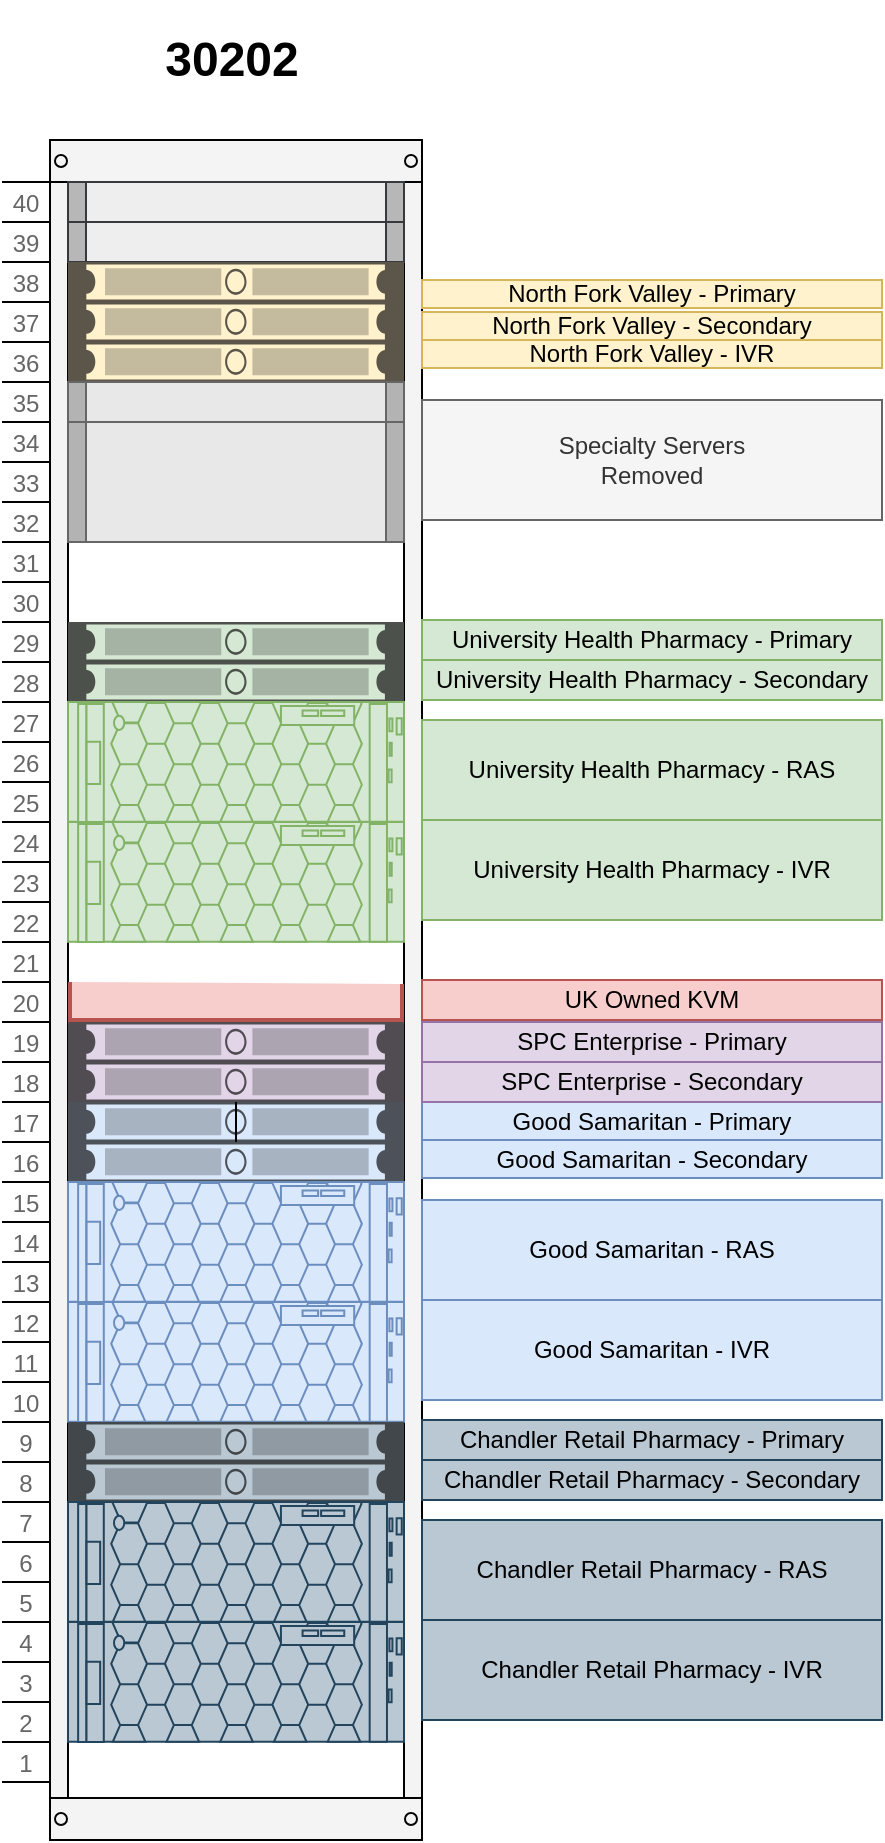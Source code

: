 <mxfile version="14.5.0" type="github" pages="3">
  <diagram id="QcT4WYxxXB78vr11Nmpd" name="Page-1">
    <mxGraphModel dx="460" dy="752" grid="1" gridSize="10" guides="1" tooltips="1" connect="1" arrows="1" fold="1" page="1" pageScale="1" pageWidth="850" pageHeight="1100" math="0" shadow="0">
      <root>
        <mxCell id="0" />
        <mxCell id="1" parent="0" />
        <mxCell id="riQT43mBiRyMyCIj4UrK-2" value="" style="html=1;verticalLabelPosition=bottom;labelBackgroundColor=#ffffff;verticalAlign=top;outlineConnect=0;shadow=0;dashed=0;shape=mxgraph.rackGeneral.container;fillColor2=#f4f4f4;container=1;collapsible=0;childLayout=rack;allowGaps=1;marginLeft=33;marginRight=9;marginTop=21;marginBottom=22;textColor=#666666;numDisp=ascend;" parent="1" vertex="1">
          <mxGeometry x="320" y="110" width="210" height="850" as="geometry" />
        </mxCell>
        <mxCell id="riQT43mBiRyMyCIj4UrK-3" value="" style="html=1;labelPosition=right;align=left;spacingLeft=15;shadow=0;dashed=0;outlineConnect=0;shape=mxgraph.rackGeneral.plate;fillColor=#eeeeee;strokeColor=#36393d;" parent="riQT43mBiRyMyCIj4UrK-2" vertex="1">
          <mxGeometry x="33" y="41" width="168" height="20" as="geometry" />
        </mxCell>
        <mxCell id="riQT43mBiRyMyCIj4UrK-27" value="" style="html=1;labelPosition=right;align=left;spacingLeft=15;shadow=0;dashed=0;outlineConnect=0;shape=mxgraph.rackGeneral.plate;fillColor=#eeeeee;strokeColor=#36393d;" parent="riQT43mBiRyMyCIj4UrK-2" vertex="1">
          <mxGeometry x="33" y="21" width="168" height="20" as="geometry" />
        </mxCell>
        <mxCell id="riQT43mBiRyMyCIj4UrK-4" value="" style="strokeColor=#d6b656;html=1;labelPosition=right;align=left;spacingLeft=15;shadow=0;dashed=0;outlineConnect=0;shape=mxgraph.rack.general.1u_rack_server;fillColor=#fff2cc;" parent="riQT43mBiRyMyCIj4UrK-2" vertex="1">
          <mxGeometry x="33" y="61" width="168" height="20" as="geometry" />
        </mxCell>
        <mxCell id="riQT43mBiRyMyCIj4UrK-5" value="" style="strokeColor=#d6b656;html=1;labelPosition=right;align=left;spacingLeft=15;shadow=0;dashed=0;outlineConnect=0;shape=mxgraph.rack.general.1u_rack_server;fillColor=#fff2cc;" parent="riQT43mBiRyMyCIj4UrK-2" vertex="1">
          <mxGeometry x="33" y="81" width="168" height="20" as="geometry" />
        </mxCell>
        <mxCell id="riQT43mBiRyMyCIj4UrK-6" value="" style="strokeColor=#d6b656;html=1;labelPosition=right;align=left;spacingLeft=15;shadow=0;dashed=0;outlineConnect=0;shape=mxgraph.rack.general.1u_rack_server;fillColor=#fff2cc;" parent="riQT43mBiRyMyCIj4UrK-2" vertex="1">
          <mxGeometry x="33" y="101" width="168" height="20" as="geometry" />
        </mxCell>
        <mxCell id="riQT43mBiRyMyCIj4UrK-7" value="" style="strokeColor=#666666;html=1;labelPosition=right;align=left;spacingLeft=15;shadow=0;dashed=0;outlineConnect=0;shape=mxgraph.rackGeneral.plate;fillColor=#e8e8e8;" parent="riQT43mBiRyMyCIj4UrK-2" vertex="1">
          <mxGeometry x="33" y="121" width="168" height="20" as="geometry" />
        </mxCell>
        <mxCell id="riQT43mBiRyMyCIj4UrK-8" value="" style="strokeColor=#666666;html=1;labelPosition=right;align=left;spacingLeft=15;shadow=0;dashed=0;outlineConnect=0;shape=mxgraph.rackGeneral.plate;fillColor=#e8e8e8;" parent="riQT43mBiRyMyCIj4UrK-2" vertex="1">
          <mxGeometry x="33" y="141" width="168" height="60" as="geometry" />
        </mxCell>
        <mxCell id="riQT43mBiRyMyCIj4UrK-10" value="" style="strokeColor=#82b366;html=1;labelPosition=right;align=left;spacingLeft=15;shadow=0;dashed=0;outlineConnect=0;shape=mxgraph.rack.general.1u_rack_server;fillColor=#d5e8d4;" parent="riQT43mBiRyMyCIj4UrK-2" vertex="1">
          <mxGeometry x="33" y="241" width="168" height="20" as="geometry" />
        </mxCell>
        <mxCell id="riQT43mBiRyMyCIj4UrK-9" value="" style="strokeColor=#82b366;html=1;labelPosition=right;align=left;spacingLeft=15;shadow=0;dashed=0;outlineConnect=0;shape=mxgraph.rack.general.1u_rack_server;fillColor=#d5e8d4;" parent="riQT43mBiRyMyCIj4UrK-2" vertex="1">
          <mxGeometry x="33" y="261" width="168" height="20" as="geometry" />
        </mxCell>
        <mxCell id="riQT43mBiRyMyCIj4UrK-15" value="" style="strokeColor=#82b366;html=1;labelPosition=right;align=left;spacingLeft=15;shadow=0;dashed=0;outlineConnect=0;shape=mxgraph.rack.dell.poweredge_r940;fillColor=#d5e8d4;" parent="riQT43mBiRyMyCIj4UrK-2" vertex="1">
          <mxGeometry x="33" y="281" width="168" height="60" as="geometry" />
        </mxCell>
        <mxCell id="riQT43mBiRyMyCIj4UrK-16" value="" style="strokeColor=#82b366;html=1;labelPosition=right;align=left;spacingLeft=15;shadow=0;dashed=0;outlineConnect=0;shape=mxgraph.rack.dell.poweredge_r940;fillColor=#d5e8d4;" parent="riQT43mBiRyMyCIj4UrK-2" vertex="1">
          <mxGeometry x="33" y="341" width="168" height="60" as="geometry" />
        </mxCell>
        <mxCell id="riQT43mBiRyMyCIj4UrK-13" value="" style="strokeColor=#b85450;html=1;labelPosition=right;align=left;spacingLeft=15;shadow=0;dashed=0;outlineConnect=0;shape=mxgraph.rackGeneral.shelf;container=1;collapsible=0;fillColor=#f8cecc;" parent="riQT43mBiRyMyCIj4UrK-2" vertex="1">
          <mxGeometry x="33" y="421" width="168" height="20" as="geometry" />
        </mxCell>
        <mxCell id="riQT43mBiRyMyCIj4UrK-19" value="" style="strokeColor=#9673a6;html=1;labelPosition=right;align=left;spacingLeft=15;shadow=0;dashed=0;outlineConnect=0;shape=mxgraph.rack.general.1u_rack_server;fillColor=#e1d5e7;" parent="riQT43mBiRyMyCIj4UrK-2" vertex="1">
          <mxGeometry x="33" y="441" width="168" height="20" as="geometry" />
        </mxCell>
        <mxCell id="riQT43mBiRyMyCIj4UrK-18" value="" style="strokeColor=#6c8ebf;html=1;labelPosition=right;align=left;spacingLeft=15;shadow=0;dashed=0;outlineConnect=0;shape=mxgraph.rack.general.1u_rack_server;fillColor=#dae8fc;" parent="riQT43mBiRyMyCIj4UrK-2" vertex="1">
          <mxGeometry x="33" y="481" width="168" height="20" as="geometry" />
        </mxCell>
        <mxCell id="riQT43mBiRyMyCIj4UrK-20" value="" style="strokeColor=#6c8ebf;html=1;labelPosition=right;align=left;spacingLeft=15;shadow=0;dashed=0;outlineConnect=0;shape=mxgraph.rack.general.1u_rack_server;fillColor=#dae8fc;" parent="riQT43mBiRyMyCIj4UrK-2" vertex="1">
          <mxGeometry x="33" y="501" width="168" height="20" as="geometry" />
        </mxCell>
        <mxCell id="riQT43mBiRyMyCIj4UrK-22" value="" style="strokeColor=#6c8ebf;html=1;labelPosition=right;align=left;spacingLeft=15;shadow=0;dashed=0;outlineConnect=0;shape=mxgraph.rack.dell.poweredge_r940;fillColor=#dae8fc;" parent="riQT43mBiRyMyCIj4UrK-2" vertex="1">
          <mxGeometry x="33" y="521" width="168" height="60" as="geometry" />
        </mxCell>
        <mxCell id="riQT43mBiRyMyCIj4UrK-21" value="" style="strokeColor=#6c8ebf;html=1;labelPosition=right;align=left;spacingLeft=15;shadow=0;dashed=0;outlineConnect=0;shape=mxgraph.rack.dell.poweredge_r940;fillColor=#dae8fc;" parent="riQT43mBiRyMyCIj4UrK-2" vertex="1">
          <mxGeometry x="33" y="581" width="168" height="60" as="geometry" />
        </mxCell>
        <mxCell id="riQT43mBiRyMyCIj4UrK-23" value="" style="strokeColor=#23445d;html=1;labelPosition=right;align=left;spacingLeft=15;shadow=0;dashed=0;outlineConnect=0;shape=mxgraph.rack.general.1u_rack_server;fillColor=#bac8d3;" parent="riQT43mBiRyMyCIj4UrK-2" vertex="1">
          <mxGeometry x="33" y="641" width="168" height="20" as="geometry" />
        </mxCell>
        <mxCell id="riQT43mBiRyMyCIj4UrK-24" value="" style="strokeColor=#23445d;html=1;labelPosition=right;align=left;spacingLeft=15;shadow=0;dashed=0;outlineConnect=0;shape=mxgraph.rack.general.1u_rack_server;fillColor=#bac8d3;" parent="riQT43mBiRyMyCIj4UrK-2" vertex="1">
          <mxGeometry x="33" y="661" width="168" height="20" as="geometry" />
        </mxCell>
        <mxCell id="riQT43mBiRyMyCIj4UrK-25" value="" style="strokeColor=#23445d;html=1;labelPosition=right;align=left;spacingLeft=15;shadow=0;dashed=0;outlineConnect=0;shape=mxgraph.rack.dell.poweredge_r940;fillColor=#bac8d3;" parent="riQT43mBiRyMyCIj4UrK-2" vertex="1">
          <mxGeometry x="33" y="681" width="168" height="60" as="geometry" />
        </mxCell>
        <mxCell id="riQT43mBiRyMyCIj4UrK-26" value="" style="strokeColor=#23445d;html=1;labelPosition=right;align=left;spacingLeft=15;shadow=0;dashed=0;outlineConnect=0;shape=mxgraph.rack.dell.poweredge_r940;fillColor=#bac8d3;" parent="riQT43mBiRyMyCIj4UrK-2" vertex="1">
          <mxGeometry x="33" y="741" width="168" height="60" as="geometry" />
        </mxCell>
        <mxCell id="riQT43mBiRyMyCIj4UrK-28" value="&lt;h1&gt;30202&lt;/h1&gt;&lt;p&gt;&lt;br&gt;&lt;/p&gt;" style="text;html=1;strokeColor=none;fillColor=none;spacing=5;spacingTop=-20;whiteSpace=wrap;overflow=hidden;rounded=0;align=center;" parent="1" vertex="1">
          <mxGeometry x="340" y="50" width="190" height="40" as="geometry" />
        </mxCell>
        <mxCell id="riQT43mBiRyMyCIj4UrK-30" value="North Fork Valley - Primary" style="text;html=1;strokeColor=#d6b656;fillColor=#fff2cc;align=center;verticalAlign=middle;whiteSpace=wrap;rounded=0;" parent="1" vertex="1">
          <mxGeometry x="530" y="180" width="230" height="14" as="geometry" />
        </mxCell>
        <mxCell id="riQT43mBiRyMyCIj4UrK-40" value="University Health Pharmacy - Primary" style="text;html=1;strokeColor=#82b366;fillColor=#d5e8d4;align=center;verticalAlign=middle;whiteSpace=wrap;rounded=0;" parent="1" vertex="1">
          <mxGeometry x="530" y="350" width="230" height="20" as="geometry" />
        </mxCell>
        <mxCell id="riQT43mBiRyMyCIj4UrK-41" value="UK Owned KVM" style="text;html=1;strokeColor=#b85450;fillColor=#f8cecc;align=center;verticalAlign=middle;whiteSpace=wrap;rounded=0;" parent="1" vertex="1">
          <mxGeometry x="530" y="530" width="230" height="20" as="geometry" />
        </mxCell>
        <mxCell id="riQT43mBiRyMyCIj4UrK-42" value="SPC Enterprise - Primary" style="text;html=1;strokeColor=#9673a6;fillColor=#e1d5e7;align=center;verticalAlign=middle;whiteSpace=wrap;rounded=0;" parent="1" vertex="1">
          <mxGeometry x="530" y="551" width="230" height="20" as="geometry" />
        </mxCell>
        <mxCell id="riQT43mBiRyMyCIj4UrK-58" style="edgeStyle=orthogonalEdgeStyle;rounded=0;orthogonalLoop=1;jettySize=auto;html=1;" parent="1" source="riQT43mBiRyMyCIj4UrK-17" target="riQT43mBiRyMyCIj4UrK-18" edge="1">
          <mxGeometry relative="1" as="geometry">
            <Array as="points" />
          </mxGeometry>
        </mxCell>
        <mxCell id="riQT43mBiRyMyCIj4UrK-43" value="Good Samaritan - Primary" style="text;html=1;strokeColor=#6c8ebf;fillColor=#dae8fc;align=center;verticalAlign=middle;whiteSpace=wrap;rounded=0;" parent="1" vertex="1">
          <mxGeometry x="530" y="591" width="230" height="19" as="geometry" />
        </mxCell>
        <mxCell id="riQT43mBiRyMyCIj4UrK-44" value="Chandler Retail Pharmacy - Primary" style="text;html=1;strokeColor=#23445d;fillColor=#bac8d3;align=center;verticalAlign=middle;whiteSpace=wrap;rounded=0;" parent="1" vertex="1">
          <mxGeometry x="530" y="750" width="230" height="20" as="geometry" />
        </mxCell>
        <mxCell id="vxw6uvR7-xGOI6cU_YcJ-2" value="North Fork Valley - Secondary" style="text;html=1;strokeColor=#d6b656;fillColor=#fff2cc;align=center;verticalAlign=middle;whiteSpace=wrap;rounded=0;" vertex="1" parent="1">
          <mxGeometry x="530" y="196" width="230" height="14" as="geometry" />
        </mxCell>
        <mxCell id="vxw6uvR7-xGOI6cU_YcJ-5" value="North Fork Valley - IVR" style="text;html=1;strokeColor=#d6b656;fillColor=#fff2cc;align=center;verticalAlign=middle;whiteSpace=wrap;rounded=0;" vertex="1" parent="1">
          <mxGeometry x="530" y="210" width="230" height="14" as="geometry" />
        </mxCell>
        <mxCell id="riQT43mBiRyMyCIj4UrK-39" value="Specialty Servers&lt;br&gt;Removed" style="text;html=1;strokeColor=#666666;fillColor=#f5f5f5;align=center;verticalAlign=middle;whiteSpace=wrap;rounded=0;fontColor=#333333;" parent="1" vertex="1">
          <mxGeometry x="530" y="240" width="230" height="60" as="geometry" />
        </mxCell>
        <mxCell id="riQT43mBiRyMyCIj4UrK-17" value="" style="strokeColor=#9673a6;html=1;labelPosition=right;align=left;spacingLeft=15;shadow=0;dashed=0;outlineConnect=0;shape=mxgraph.rack.general.1u_rack_server;fillColor=#e1d5e7;" parent="1" vertex="1">
          <mxGeometry x="353" y="571" width="168" height="20" as="geometry" />
        </mxCell>
        <mxCell id="vxw6uvR7-xGOI6cU_YcJ-9" value="University Health Pharmacy - Primary" style="text;html=1;strokeColor=#82b366;fillColor=#d5e8d4;align=center;verticalAlign=middle;whiteSpace=wrap;rounded=0;" vertex="1" parent="1">
          <mxGeometry x="530" y="370" width="230" height="20" as="geometry" />
        </mxCell>
        <mxCell id="vxw6uvR7-xGOI6cU_YcJ-11" value="University Health Pharmacy - RAS" style="text;html=1;strokeColor=#82b366;fillColor=#d5e8d4;align=center;verticalAlign=middle;whiteSpace=wrap;rounded=0;" vertex="1" parent="1">
          <mxGeometry x="530" y="400" width="230" height="50" as="geometry" />
        </mxCell>
        <mxCell id="vxw6uvR7-xGOI6cU_YcJ-13" value="University Health Pharmacy - Secondary" style="text;html=1;strokeColor=#82b366;fillColor=#d5e8d4;align=center;verticalAlign=middle;whiteSpace=wrap;rounded=0;" vertex="1" parent="1">
          <mxGeometry x="530" y="370" width="230" height="20" as="geometry" />
        </mxCell>
        <mxCell id="vxw6uvR7-xGOI6cU_YcJ-17" value="University Health Pharmacy - IVR" style="text;html=1;strokeColor=#82b366;fillColor=#d5e8d4;align=center;verticalAlign=middle;whiteSpace=wrap;rounded=0;" vertex="1" parent="1">
          <mxGeometry x="530" y="450" width="230" height="50" as="geometry" />
        </mxCell>
        <mxCell id="vxw6uvR7-xGOI6cU_YcJ-19" value="SPC Enterprise - Secondary" style="text;html=1;strokeColor=#9673a6;fillColor=#e1d5e7;align=center;verticalAlign=middle;whiteSpace=wrap;rounded=0;" vertex="1" parent="1">
          <mxGeometry x="530" y="571" width="230" height="20" as="geometry" />
        </mxCell>
        <mxCell id="vxw6uvR7-xGOI6cU_YcJ-21" value="Good Samaritan - Secondary" style="text;html=1;strokeColor=#6c8ebf;fillColor=#dae8fc;align=center;verticalAlign=middle;whiteSpace=wrap;rounded=0;" vertex="1" parent="1">
          <mxGeometry x="530" y="610" width="230" height="19" as="geometry" />
        </mxCell>
        <mxCell id="vxw6uvR7-xGOI6cU_YcJ-23" value="Good Samaritan - RAS" style="text;html=1;strokeColor=#6c8ebf;fillColor=#dae8fc;align=center;verticalAlign=middle;whiteSpace=wrap;rounded=0;" vertex="1" parent="1">
          <mxGeometry x="530" y="640" width="230" height="50" as="geometry" />
        </mxCell>
        <mxCell id="vxw6uvR7-xGOI6cU_YcJ-25" value="Good Samaritan - IVR" style="text;html=1;strokeColor=#6c8ebf;fillColor=#dae8fc;align=center;verticalAlign=middle;whiteSpace=wrap;rounded=0;" vertex="1" parent="1">
          <mxGeometry x="530" y="690" width="230" height="50" as="geometry" />
        </mxCell>
        <mxCell id="vxw6uvR7-xGOI6cU_YcJ-27" value="Chandler Retail Pharmacy - Secondary" style="text;html=1;strokeColor=#23445d;fillColor=#bac8d3;align=center;verticalAlign=middle;whiteSpace=wrap;rounded=0;" vertex="1" parent="1">
          <mxGeometry x="530" y="770" width="230" height="20" as="geometry" />
        </mxCell>
        <mxCell id="vxw6uvR7-xGOI6cU_YcJ-29" value="Chandler Retail Pharmacy - RAS" style="text;html=1;strokeColor=#23445d;fillColor=#bac8d3;align=center;verticalAlign=middle;whiteSpace=wrap;rounded=0;" vertex="1" parent="1">
          <mxGeometry x="530" y="800" width="230" height="50" as="geometry" />
        </mxCell>
        <mxCell id="vxw6uvR7-xGOI6cU_YcJ-31" value="Chandler Retail Pharmacy - IVR" style="text;html=1;strokeColor=#23445d;fillColor=#bac8d3;align=center;verticalAlign=middle;whiteSpace=wrap;rounded=0;" vertex="1" parent="1">
          <mxGeometry x="530" y="850" width="230" height="50" as="geometry" />
        </mxCell>
      </root>
    </mxGraphModel>
  </diagram>
  <diagram id="xYkLo5KB-uvO5oBvIuHY" name="Page-2">
    <mxGraphModel dx="460" dy="752" grid="1" gridSize="10" guides="1" tooltips="1" connect="1" arrows="1" fold="1" page="1" pageScale="1" pageWidth="850" pageHeight="1100" math="0" shadow="0">
      <root>
        <mxCell id="zFgZ9hsOf5gYY-8B4Prh-0" />
        <mxCell id="zFgZ9hsOf5gYY-8B4Prh-1" parent="zFgZ9hsOf5gYY-8B4Prh-0" />
        <mxCell id="zFgZ9hsOf5gYY-8B4Prh-2" value="" style="strokeColor=#666666;html=1;verticalLabelPosition=bottom;labelBackgroundColor=#ffffff;verticalAlign=top;outlineConnect=0;shadow=0;dashed=0;shape=mxgraph.rackGeneral.container;fillColor2=#f4f4f4;container=1;collapsible=0;childLayout=rack;allowGaps=1;marginLeft=33;marginRight=9;marginTop=21;marginBottom=22;textColor=#666666;numDisp=ascend;" parent="zFgZ9hsOf5gYY-8B4Prh-1" vertex="1">
          <mxGeometry x="320" y="100" width="210" height="670" as="geometry" />
        </mxCell>
        <mxCell id="zFgZ9hsOf5gYY-8B4Prh-22" value="" style="strokeColor=#666666;html=1;labelPosition=right;align=left;spacingLeft=15;shadow=0;dashed=0;outlineConnect=0;shape=mxgraph.rackGeneral.plate;fillColor=#e8e8e8;" parent="zFgZ9hsOf5gYY-8B4Prh-2" vertex="1">
          <mxGeometry x="33" y="21" width="168" height="60" as="geometry" />
        </mxCell>
        <mxCell id="zFgZ9hsOf5gYY-8B4Prh-21" value="" style="strokeColor=#666666;html=1;labelPosition=right;align=left;spacingLeft=15;shadow=0;dashed=0;outlineConnect=0;shape=mxgraph.rackGeneral.plate;fillColor=#e8e8e8;" parent="zFgZ9hsOf5gYY-8B4Prh-2" vertex="1">
          <mxGeometry x="33" y="81" width="168" height="20" as="geometry" />
        </mxCell>
        <mxCell id="zFgZ9hsOf5gYY-8B4Prh-23" value="" style="strokeColor=#666666;html=1;labelPosition=right;align=left;spacingLeft=15;shadow=0;dashed=0;outlineConnect=0;shape=mxgraph.rackGeneral.plate;fillColor=#e8e8e8;" parent="zFgZ9hsOf5gYY-8B4Prh-2" vertex="1">
          <mxGeometry x="33" y="101" width="168" height="20" as="geometry" />
        </mxCell>
        <mxCell id="zFgZ9hsOf5gYY-8B4Prh-20" value="" style="strokeColor=#6c8ebf;html=1;labelPosition=right;align=left;spacingLeft=15;shadow=0;dashed=0;outlineConnect=0;shape=mxgraph.rack.general.1u_rack_server;fillColor=#dae8fc;" parent="zFgZ9hsOf5gYY-8B4Prh-2" vertex="1">
          <mxGeometry x="33" y="141" width="168" height="20" as="geometry" />
        </mxCell>
        <mxCell id="zFgZ9hsOf5gYY-8B4Prh-19" value="" style="strokeColor=#6c8ebf;html=1;labelPosition=right;align=left;spacingLeft=15;shadow=0;dashed=0;outlineConnect=0;shape=mxgraph.rack.general.1u_rack_server;fillColor=#dae8fc;" parent="zFgZ9hsOf5gYY-8B4Prh-2" vertex="1">
          <mxGeometry x="33" y="161" width="168" height="20" as="geometry" />
        </mxCell>
        <mxCell id="zFgZ9hsOf5gYY-8B4Prh-18" value="" style="strokeColor=#6c8ebf;html=1;labelPosition=right;align=left;spacingLeft=15;shadow=0;dashed=0;outlineConnect=0;shape=mxgraph.rack.general.1u_rack_server;fillColor=#dae8fc;" parent="zFgZ9hsOf5gYY-8B4Prh-2" vertex="1">
          <mxGeometry x="33" y="181" width="168" height="20" as="geometry" />
        </mxCell>
        <mxCell id="zFgZ9hsOf5gYY-8B4Prh-17" value="" style="strokeColor=#666666;html=1;labelPosition=right;align=left;spacingLeft=15;shadow=0;dashed=0;outlineConnect=0;shape=mxgraph.rackGeneral.plate;fillColor=#e8e8e8;" parent="zFgZ9hsOf5gYY-8B4Prh-2" vertex="1">
          <mxGeometry x="33" y="201" width="168" height="20" as="geometry" />
        </mxCell>
        <mxCell id="zFgZ9hsOf5gYY-8B4Prh-16" value="" style="strokeColor=#b85450;html=1;labelPosition=right;align=left;spacingLeft=15;shadow=0;dashed=0;outlineConnect=0;shape=mxgraph.rackGeneral.shelf;container=1;collapsible=0;fillColor=#f8cecc;" parent="zFgZ9hsOf5gYY-8B4Prh-2" vertex="1">
          <mxGeometry x="33" y="221" width="168" height="20" as="geometry" />
        </mxCell>
        <mxCell id="zFgZ9hsOf5gYY-8B4Prh-14" value="" style="strokeColor=#666666;html=1;labelPosition=right;align=left;spacingLeft=15;shadow=0;dashed=0;outlineConnect=0;shape=mxgraph.rack.dell.poweredge_c4140;" parent="zFgZ9hsOf5gYY-8B4Prh-2" vertex="1">
          <mxGeometry x="33" y="241" width="168" height="20" as="geometry" />
        </mxCell>
        <mxCell id="zFgZ9hsOf5gYY-8B4Prh-15" value="" style="strokeColor=#666666;html=1;labelPosition=right;align=left;spacingLeft=15;shadow=0;dashed=0;outlineConnect=0;shape=mxgraph.rack.dell.poweredge_c4140;" parent="zFgZ9hsOf5gYY-8B4Prh-2" vertex="1">
          <mxGeometry x="33" y="261" width="168" height="20" as="geometry" />
        </mxCell>
        <mxCell id="zFgZ9hsOf5gYY-8B4Prh-12" value="" style="strokeColor=#d6b656;html=1;labelPosition=right;align=left;spacingLeft=15;shadow=0;dashed=0;outlineConnect=0;shape=mxgraph.rack.general.1u_rack_server;fillColor=#fff2cc;" parent="zFgZ9hsOf5gYY-8B4Prh-2" vertex="1">
          <mxGeometry x="33" y="281" width="168" height="20" as="geometry" />
        </mxCell>
        <mxCell id="zFgZ9hsOf5gYY-8B4Prh-13" value="" style="strokeColor=#d6b656;html=1;labelPosition=right;align=left;spacingLeft=15;shadow=0;dashed=0;outlineConnect=0;shape=mxgraph.rack.general.1u_rack_server;fillColor=#fff2cc;" parent="zFgZ9hsOf5gYY-8B4Prh-2" vertex="1">
          <mxGeometry x="33" y="301" width="168" height="20" as="geometry" />
        </mxCell>
        <mxCell id="zFgZ9hsOf5gYY-8B4Prh-11" value="" style="strokeColor=#666666;html=1;labelPosition=right;align=left;spacingLeft=15;shadow=0;dashed=0;outlineConnect=0;shape=mxgraph.rack.dell.poweredge_c4140;" parent="zFgZ9hsOf5gYY-8B4Prh-2" vertex="1">
          <mxGeometry x="33" y="321" width="168" height="20" as="geometry" />
        </mxCell>
        <mxCell id="zFgZ9hsOf5gYY-8B4Prh-10" value="" style="strokeColor=#9673a6;html=1;labelPosition=right;align=left;spacingLeft=15;shadow=0;dashed=0;outlineConnect=0;shape=mxgraph.rack.general.1u_rack_server;fillColor=#e1d5e7;" parent="zFgZ9hsOf5gYY-8B4Prh-2" vertex="1">
          <mxGeometry x="33" y="341" width="168" height="20" as="geometry" />
        </mxCell>
        <mxCell id="zFgZ9hsOf5gYY-8B4Prh-9" value="" style="strokeColor=#9673a6;html=1;labelPosition=right;align=left;spacingLeft=15;shadow=0;dashed=0;outlineConnect=0;shape=mxgraph.rack.general.1u_rack_server;fillColor=#e1d5e7;" parent="zFgZ9hsOf5gYY-8B4Prh-2" vertex="1">
          <mxGeometry x="33" y="361" width="168" height="20" as="geometry" />
        </mxCell>
        <mxCell id="zFgZ9hsOf5gYY-8B4Prh-8" value="" style="strokeColor=#9673a6;html=1;labelPosition=right;align=left;spacingLeft=15;shadow=0;dashed=0;outlineConnect=0;shape=mxgraph.rack.general.1u_rack_server;fillColor=#e1d5e7;" parent="zFgZ9hsOf5gYY-8B4Prh-2" vertex="1">
          <mxGeometry x="33" y="381" width="168" height="20" as="geometry" />
        </mxCell>
        <mxCell id="zFgZ9hsOf5gYY-8B4Prh-3" value="" style="strokeColor=#9673a6;html=1;labelPosition=right;align=left;spacingLeft=15;shadow=0;dashed=0;outlineConnect=0;shape=mxgraph.rack.dell.poweredge_r940;fillColor=#e1d5e7;" parent="zFgZ9hsOf5gYY-8B4Prh-2" vertex="1">
          <mxGeometry x="33" y="401" width="168" height="60" as="geometry" />
        </mxCell>
        <mxCell id="zFgZ9hsOf5gYY-8B4Prh-6" value="" style="strokeColor=#d79b00;html=1;labelPosition=right;align=left;spacingLeft=15;shadow=0;dashed=0;outlineConnect=0;shape=mxgraph.rack.general.1u_rack_server;fillColor=#ffe6cc;" parent="zFgZ9hsOf5gYY-8B4Prh-2" vertex="1">
          <mxGeometry x="33" y="461" width="168" height="20" as="geometry" />
        </mxCell>
        <mxCell id="zFgZ9hsOf5gYY-8B4Prh-7" value="" style="strokeColor=#d79b00;html=1;labelPosition=right;align=left;spacingLeft=15;shadow=0;dashed=0;outlineConnect=0;shape=mxgraph.rack.general.1u_rack_server;fillColor=#ffe6cc;" parent="zFgZ9hsOf5gYY-8B4Prh-2" vertex="1">
          <mxGeometry x="33" y="481" width="168" height="20" as="geometry" />
        </mxCell>
        <mxCell id="zFgZ9hsOf5gYY-8B4Prh-4" value="" style="strokeColor=#d79b00;html=1;labelPosition=right;align=left;spacingLeft=15;shadow=0;dashed=0;outlineConnect=0;shape=mxgraph.rack.dell.poweredge_r940;fillColor=#ffe6cc;" parent="zFgZ9hsOf5gYY-8B4Prh-2" vertex="1">
          <mxGeometry x="33" y="501" width="168" height="60" as="geometry" />
        </mxCell>
        <mxCell id="zFgZ9hsOf5gYY-8B4Prh-5" value="" style="strokeColor=#d79b00;html=1;labelPosition=right;align=left;spacingLeft=15;shadow=0;dashed=0;outlineConnect=0;shape=mxgraph.rack.dell.poweredge_r940;fillColor=#ffe6cc;" parent="zFgZ9hsOf5gYY-8B4Prh-2" vertex="1">
          <mxGeometry x="33" y="561" width="168" height="60" as="geometry" />
        </mxCell>
        <mxCell id="zFgZ9hsOf5gYY-8B4Prh-24" value="&lt;h1&gt;30203&lt;/h1&gt;" style="text;html=1;strokeColor=none;fillColor=none;spacing=5;spacingTop=-20;whiteSpace=wrap;overflow=hidden;rounded=0;align=center;" parent="zFgZ9hsOf5gYY-8B4Prh-1" vertex="1">
          <mxGeometry x="340" y="60" width="190" height="40" as="geometry" />
        </mxCell>
        <mxCell id="zFgZ9hsOf5gYY-8B4Prh-25" value="June Buchanan Med Center - Primary" style="text;html=1;strokeColor=#6c8ebf;fillColor=#dae8fc;align=center;verticalAlign=middle;whiteSpace=wrap;rounded=0;" parent="zFgZ9hsOf5gYY-8B4Prh-1" vertex="1">
          <mxGeometry x="530" y="240" width="230" height="20" as="geometry" />
        </mxCell>
        <mxCell id="zFgZ9hsOf5gYY-8B4Prh-26" value="UK Owned KVM" style="text;html=1;strokeColor=#b85450;fillColor=#f8cecc;align=center;verticalAlign=middle;whiteSpace=wrap;rounded=0;" parent="zFgZ9hsOf5gYY-8B4Prh-1" vertex="1">
          <mxGeometry x="530" y="321" width="230" height="20" as="geometry" />
        </mxCell>
        <mxCell id="zFgZ9hsOf5gYY-8B4Prh-27" value="Test Server - Primary" style="text;html=1;strokeColor=#d6b656;fillColor=#fff2cc;align=center;verticalAlign=middle;whiteSpace=wrap;rounded=0;" parent="zFgZ9hsOf5gYY-8B4Prh-1" vertex="1">
          <mxGeometry x="530" y="380" width="230" height="20" as="geometry" />
        </mxCell>
        <mxCell id="zFgZ9hsOf5gYY-8B4Prh-28" value="Turfland Clinic Pharmacy - Primary" style="text;html=1;strokeColor=#9673a6;fillColor=#e1d5e7;align=center;verticalAlign=middle;whiteSpace=wrap;rounded=0;" parent="zFgZ9hsOf5gYY-8B4Prh-1" vertex="1">
          <mxGeometry x="530" y="441" width="230" height="19" as="geometry" />
        </mxCell>
        <mxCell id="zFgZ9hsOf5gYY-8B4Prh-29" value="Kentucky Clinic Pharmacy - Primary" style="text;html=1;strokeColor=#d79b00;fillColor=#ffe6cc;align=center;verticalAlign=middle;whiteSpace=wrap;rounded=0;" parent="zFgZ9hsOf5gYY-8B4Prh-1" vertex="1">
          <mxGeometry x="530" y="560" width="230" height="20" as="geometry" />
        </mxCell>
        <mxCell id="rYf7LyDpBaEIBFHa_25n-14" value="&lt;span style=&quot;background-color: rgb(168 , 168 , 168)&quot;&gt;UK Prd Servers&lt;/span&gt;" style="text;html=1;strokeColor=none;fillColor=none;align=center;verticalAlign=middle;whiteSpace=wrap;rounded=0;" parent="zFgZ9hsOf5gYY-8B4Prh-1" vertex="1">
          <mxGeometry x="530" y="350" width="90" height="20" as="geometry" />
        </mxCell>
        <mxCell id="rYf7LyDpBaEIBFHa_25n-17" value="&lt;span style=&quot;background-color: rgb(166 , 166 , 166)&quot;&gt;UK Prd Server&lt;/span&gt;" style="text;html=1;strokeColor=none;fillColor=none;align=center;verticalAlign=middle;whiteSpace=wrap;rounded=0;" parent="zFgZ9hsOf5gYY-8B4Prh-1" vertex="1">
          <mxGeometry x="530" y="421" width="80" height="20" as="geometry" />
        </mxCell>
        <mxCell id="jP5LZIC4KNixccppNWiR-0" value="June Buchanan Med Center - Secondary" style="text;html=1;strokeColor=#6c8ebf;fillColor=#dae8fc;align=center;verticalAlign=middle;whiteSpace=wrap;rounded=0;" vertex="1" parent="zFgZ9hsOf5gYY-8B4Prh-1">
          <mxGeometry x="530" y="260" width="230" height="20" as="geometry" />
        </mxCell>
        <mxCell id="jP5LZIC4KNixccppNWiR-2" value="June Buchanan Med Center - IVR" style="text;html=1;strokeColor=#6c8ebf;fillColor=#dae8fc;align=center;verticalAlign=middle;whiteSpace=wrap;rounded=0;" vertex="1" parent="zFgZ9hsOf5gYY-8B4Prh-1">
          <mxGeometry x="530" y="280" width="230" height="20" as="geometry" />
        </mxCell>
        <mxCell id="jP5LZIC4KNixccppNWiR-4" value="Test Server - Secondary" style="text;html=1;strokeColor=#d6b656;fillColor=#fff2cc;align=center;verticalAlign=middle;whiteSpace=wrap;rounded=0;" vertex="1" parent="zFgZ9hsOf5gYY-8B4Prh-1">
          <mxGeometry x="530" y="401" width="230" height="20" as="geometry" />
        </mxCell>
        <mxCell id="jP5LZIC4KNixccppNWiR-6" value="Turfland Clinic Pharmacy - Secondary" style="text;html=1;strokeColor=#9673a6;fillColor=#e1d5e7;align=center;verticalAlign=middle;whiteSpace=wrap;rounded=0;" vertex="1" parent="zFgZ9hsOf5gYY-8B4Prh-1">
          <mxGeometry x="530" y="460" width="230" height="19" as="geometry" />
        </mxCell>
        <mxCell id="jP5LZIC4KNixccppNWiR-8" value="Turfland Clinic Pharmacy - RAS" style="text;html=1;strokeColor=#9673a6;fillColor=#e1d5e7;align=center;verticalAlign=middle;whiteSpace=wrap;rounded=0;" vertex="1" parent="zFgZ9hsOf5gYY-8B4Prh-1">
          <mxGeometry x="530" y="479" width="230" height="19" as="geometry" />
        </mxCell>
        <mxCell id="jP5LZIC4KNixccppNWiR-10" value="Turfland Clinic Pharmacy - IVR" style="text;html=1;strokeColor=#9673a6;fillColor=#e1d5e7;align=center;verticalAlign=middle;whiteSpace=wrap;rounded=0;" vertex="1" parent="zFgZ9hsOf5gYY-8B4Prh-1">
          <mxGeometry x="530" y="498" width="230" height="52" as="geometry" />
        </mxCell>
        <mxCell id="jP5LZIC4KNixccppNWiR-12" value="Kentucky Clinic Pharmacy - Secondary" style="text;html=1;strokeColor=#d79b00;fillColor=#ffe6cc;align=center;verticalAlign=middle;whiteSpace=wrap;rounded=0;" vertex="1" parent="zFgZ9hsOf5gYY-8B4Prh-1">
          <mxGeometry x="530" y="580" width="230" height="20" as="geometry" />
        </mxCell>
        <mxCell id="jP5LZIC4KNixccppNWiR-14" value="Kentucky Clinic Pharmacy - RAS" style="text;html=1;strokeColor=#d79b00;fillColor=#ffe6cc;align=center;verticalAlign=middle;whiteSpace=wrap;rounded=0;" vertex="1" parent="zFgZ9hsOf5gYY-8B4Prh-1">
          <mxGeometry x="530" y="610" width="230" height="50" as="geometry" />
        </mxCell>
        <mxCell id="jP5LZIC4KNixccppNWiR-16" value="Kentucky Clinic Pharmacy - IVR" style="text;html=1;strokeColor=#d79b00;fillColor=#ffe6cc;align=center;verticalAlign=middle;whiteSpace=wrap;rounded=0;" vertex="1" parent="zFgZ9hsOf5gYY-8B4Prh-1">
          <mxGeometry x="530" y="660" width="230" height="50" as="geometry" />
        </mxCell>
      </root>
    </mxGraphModel>
  </diagram>
  <diagram id="Dy6RVbHSKpE1cAdaL4Ac" name="Page-3">
    <mxGraphModel dx="460" dy="752" grid="1" gridSize="10" guides="1" tooltips="1" connect="1" arrows="1" fold="1" page="1" pageScale="1" pageWidth="850" pageHeight="1100" math="0" shadow="0">
      <root>
        <mxCell id="BOpnfCzleWNU9nd95-tT-0" />
        <mxCell id="BOpnfCzleWNU9nd95-tT-1" parent="BOpnfCzleWNU9nd95-tT-0" />
        <mxCell id="BOpnfCzleWNU9nd95-tT-2" value="" style="html=1;verticalLabelPosition=bottom;labelBackgroundColor=#ffffff;verticalAlign=top;outlineConnect=0;shadow=0;dashed=0;shape=mxgraph.rackGeneral.container;fillColor2=#f4f4f4;container=1;collapsible=0;childLayout=rack;allowGaps=1;marginLeft=33;marginRight=9;marginTop=21;marginBottom=22;textColor=#666666;numDisp=ascend;" vertex="1" parent="BOpnfCzleWNU9nd95-tT-1">
          <mxGeometry x="130" y="70" width="210" height="890" as="geometry" />
        </mxCell>
        <mxCell id="BOpnfCzleWNU9nd95-tT-6" value="" style="html=1;verticalLabelPosition=bottom;verticalAlign=top;outlineConnect=0;shadow=0;dashed=0;shape=mxgraph.rack.hpe_aruba.switches.j9775a_2530_48g_switch;" vertex="1" parent="BOpnfCzleWNU9nd95-tT-2">
          <mxGeometry x="33" y="21" width="168" height="20" as="geometry" />
        </mxCell>
        <mxCell id="BOpnfCzleWNU9nd95-tT-5" value="" style="html=1;verticalLabelPosition=bottom;verticalAlign=top;outlineConnect=0;shadow=0;dashed=0;shape=mxgraph.rack.hpe_aruba.switches.j9775a_2530_48g_switch;" vertex="1" parent="BOpnfCzleWNU9nd95-tT-2">
          <mxGeometry x="33" y="41" width="168" height="20" as="geometry" />
        </mxCell>
        <mxCell id="BOpnfCzleWNU9nd95-tT-12" value="" style="image;html=1;image=img/lib/clip_art/computers/Monitor_128x128.png" vertex="1" parent="BOpnfCzleWNU9nd95-tT-2">
          <mxGeometry x="33" y="61" width="168" height="80" as="geometry" />
        </mxCell>
        <mxCell id="BOpnfCzleWNU9nd95-tT-7" value="" style="strokeColor=#6c8ebf;html=1;labelPosition=right;align=left;spacingLeft=15;shadow=0;dashed=0;outlineConnect=0;shape=mxgraph.rack.dell.poweredge_c4140;direction=west;fillColor=#dae8fc;" vertex="1" parent="BOpnfCzleWNU9nd95-tT-2">
          <mxGeometry x="33" y="141" width="168" height="20" as="geometry" />
        </mxCell>
        <mxCell id="BOpnfCzleWNU9nd95-tT-9" value="" style="strokeColor=#6c8ebf;html=1;labelPosition=right;align=left;spacingLeft=15;shadow=0;dashed=0;outlineConnect=0;shape=mxgraph.rack.dell.poweredge_c4140;direction=west;fillColor=#dae8fc;" vertex="1" parent="BOpnfCzleWNU9nd95-tT-2">
          <mxGeometry x="33" y="161" width="168" height="20" as="geometry" />
        </mxCell>
        <mxCell id="BOpnfCzleWNU9nd95-tT-8" value="" style="strokeColor=#d6b656;html=1;labelPosition=right;align=left;spacingLeft=15;shadow=0;dashed=0;outlineConnect=0;shape=mxgraph.rack.dell.poweredge_c4140;direction=west;fillColor=#fff2cc;" vertex="1" parent="BOpnfCzleWNU9nd95-tT-2">
          <mxGeometry x="33" y="181" width="168" height="20" as="geometry" />
        </mxCell>
        <mxCell id="BOpnfCzleWNU9nd95-tT-13" value="" style="strokeColor=#b85450;html=1;labelPosition=right;align=left;spacingLeft=15;shadow=0;dashed=0;outlineConnect=0;shape=mxgraph.rack.dell.poweredge_r740;fillColor=#f8cecc;" vertex="1" parent="BOpnfCzleWNU9nd95-tT-2">
          <mxGeometry x="33" y="201" width="168" height="60" as="geometry" />
        </mxCell>
        <mxCell id="BOpnfCzleWNU9nd95-tT-15" value="" style="strokeColor=#b85450;html=1;labelPosition=right;align=left;spacingLeft=15;shadow=0;dashed=0;outlineConnect=0;shape=mxgraph.rack.dell.poweredge_r740;fillColor=#f8cecc;" vertex="1" parent="BOpnfCzleWNU9nd95-tT-2">
          <mxGeometry x="33" y="261" width="168" height="60" as="geometry" />
        </mxCell>
        <mxCell id="BOpnfCzleWNU9nd95-tT-14" value="" style="strokeColor=#b85450;html=1;labelPosition=right;align=left;spacingLeft=15;shadow=0;dashed=0;outlineConnect=0;shape=mxgraph.rack.dell.poweredge_r740;fillColor=#f8cecc;" vertex="1" parent="BOpnfCzleWNU9nd95-tT-2">
          <mxGeometry x="33" y="321" width="168" height="120" as="geometry" />
        </mxCell>
        <mxCell id="BOpnfCzleWNU9nd95-tT-17" value="" style="strokeColor=#b85450;html=1;labelPosition=right;align=left;spacingLeft=15;shadow=0;dashed=0;outlineConnect=0;shape=mxgraph.rack.dell.dell_poweredge_1u;fillColor=#f8cecc;" vertex="1" parent="BOpnfCzleWNU9nd95-tT-2">
          <mxGeometry x="33" y="441" width="168" height="20" as="geometry" />
        </mxCell>
        <mxCell id="BOpnfCzleWNU9nd95-tT-16" value="" style="strokeColor=#b85450;html=1;labelPosition=right;align=left;spacingLeft=15;shadow=0;dashed=0;outlineConnect=0;shape=mxgraph.rack.dell.dell_poweredge_1u;fillColor=#f8cecc;" vertex="1" parent="BOpnfCzleWNU9nd95-tT-2">
          <mxGeometry x="33" y="461" width="168" height="20" as="geometry" />
        </mxCell>
        <mxCell id="BOpnfCzleWNU9nd95-tT-19" value="" style="shape=mxgraph.rack.oracle.sun_blade_6000_enclosure;html=1;labelPosition=right;align=left;spacingLeft=15;dashed=0;shadow=0;fillColor=#f8cecc;strokeColor=#b85450;" vertex="1" parent="BOpnfCzleWNU9nd95-tT-2">
          <mxGeometry x="33" y="481" width="168" height="200" as="geometry" />
        </mxCell>
        <mxCell id="Yr7e3O5EnjN_NyVH1Wp0-0" value="Cisco" style="text;html=1;strokeColor=#9673a6;fillColor=#e1d5e7;align=center;verticalAlign=middle;whiteSpace=wrap;rounded=0;" vertex="1" parent="BOpnfCzleWNU9nd95-tT-1">
          <mxGeometry x="340" y="90" width="220" height="20" as="geometry" />
        </mxCell>
        <mxCell id="Yr7e3O5EnjN_NyVH1Wp0-1" value="Cisco" style="text;html=1;strokeColor=#9673a6;fillColor=#e1d5e7;align=center;verticalAlign=middle;whiteSpace=wrap;rounded=0;" vertex="1" parent="BOpnfCzleWNU9nd95-tT-1">
          <mxGeometry x="340" y="110" width="220" height="20" as="geometry" />
        </mxCell>
        <mxCell id="Yr7e3O5EnjN_NyVH1Wp0-3" value="UNKYSPEC02" style="text;html=1;strokeColor=#6c8ebf;fillColor=#dae8fc;align=center;verticalAlign=middle;whiteSpace=wrap;rounded=0;" vertex="1" parent="BOpnfCzleWNU9nd95-tT-1">
          <mxGeometry x="340" y="210" width="220" height="20" as="geometry" />
        </mxCell>
        <mxCell id="Yr7e3O5EnjN_NyVH1Wp0-4" value="UNKYSPEC01" style="text;html=1;strokeColor=#6c8ebf;fillColor=#dae8fc;align=center;verticalAlign=middle;whiteSpace=wrap;rounded=0;" vertex="1" parent="BOpnfCzleWNU9nd95-tT-1">
          <mxGeometry x="340" y="230" width="220" height="20" as="geometry" />
        </mxCell>
        <mxCell id="Yr7e3O5EnjN_NyVH1Wp0-6" value="Chandler - SPCTERM2-2" style="text;html=1;strokeColor=#d6b656;fillColor=#fff2cc;align=center;verticalAlign=middle;whiteSpace=wrap;rounded=0;" vertex="1" parent="BOpnfCzleWNU9nd95-tT-1">
          <mxGeometry x="340" y="250" width="220" height="20" as="geometry" />
        </mxCell>
        <mxCell id="Yr7e3O5EnjN_NyVH1Wp0-7" value="UK Servers" style="text;html=1;strokeColor=#b85450;fillColor=#f8cecc;align=center;verticalAlign=middle;whiteSpace=wrap;rounded=0;" vertex="1" parent="BOpnfCzleWNU9nd95-tT-1">
          <mxGeometry x="340" y="300" width="100" height="140" as="geometry" />
        </mxCell>
        <mxCell id="Yr7e3O5EnjN_NyVH1Wp0-8" value="UK Blade Server" style="text;html=1;strokeColor=#b85450;fillColor=#f8cecc;align=center;verticalAlign=middle;whiteSpace=wrap;rounded=0;" vertex="1" parent="BOpnfCzleWNU9nd95-tT-1">
          <mxGeometry x="340" y="560" width="100" height="110" as="geometry" />
        </mxCell>
      </root>
    </mxGraphModel>
  </diagram>
</mxfile>
